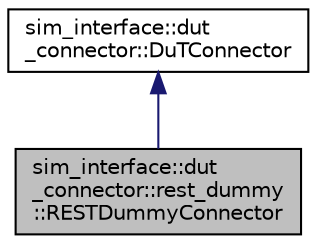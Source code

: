 digraph "sim_interface::dut_connector::rest_dummy::RESTDummyConnector"
{
 // LATEX_PDF_SIZE
  edge [fontname="Helvetica",fontsize="10",labelfontname="Helvetica",labelfontsize="10"];
  node [fontname="Helvetica",fontsize="10",shape=record];
  Node1 [label="sim_interface::dut\l_connector::rest_dummy\l::RESTDummyConnector",height=0.2,width=0.4,color="black", fillcolor="grey75", style="filled", fontcolor="black",tooltip=" "];
  Node2 -> Node1 [dir="back",color="midnightblue",fontsize="10",style="solid",fontname="Helvetica"];
  Node2 [label="sim_interface::dut\l_connector::DuTConnector",height=0.2,width=0.4,color="black", fillcolor="white", style="filled",URL="$classsim__interface_1_1dut__connector_1_1DuTConnector.html",tooltip=" "];
}
